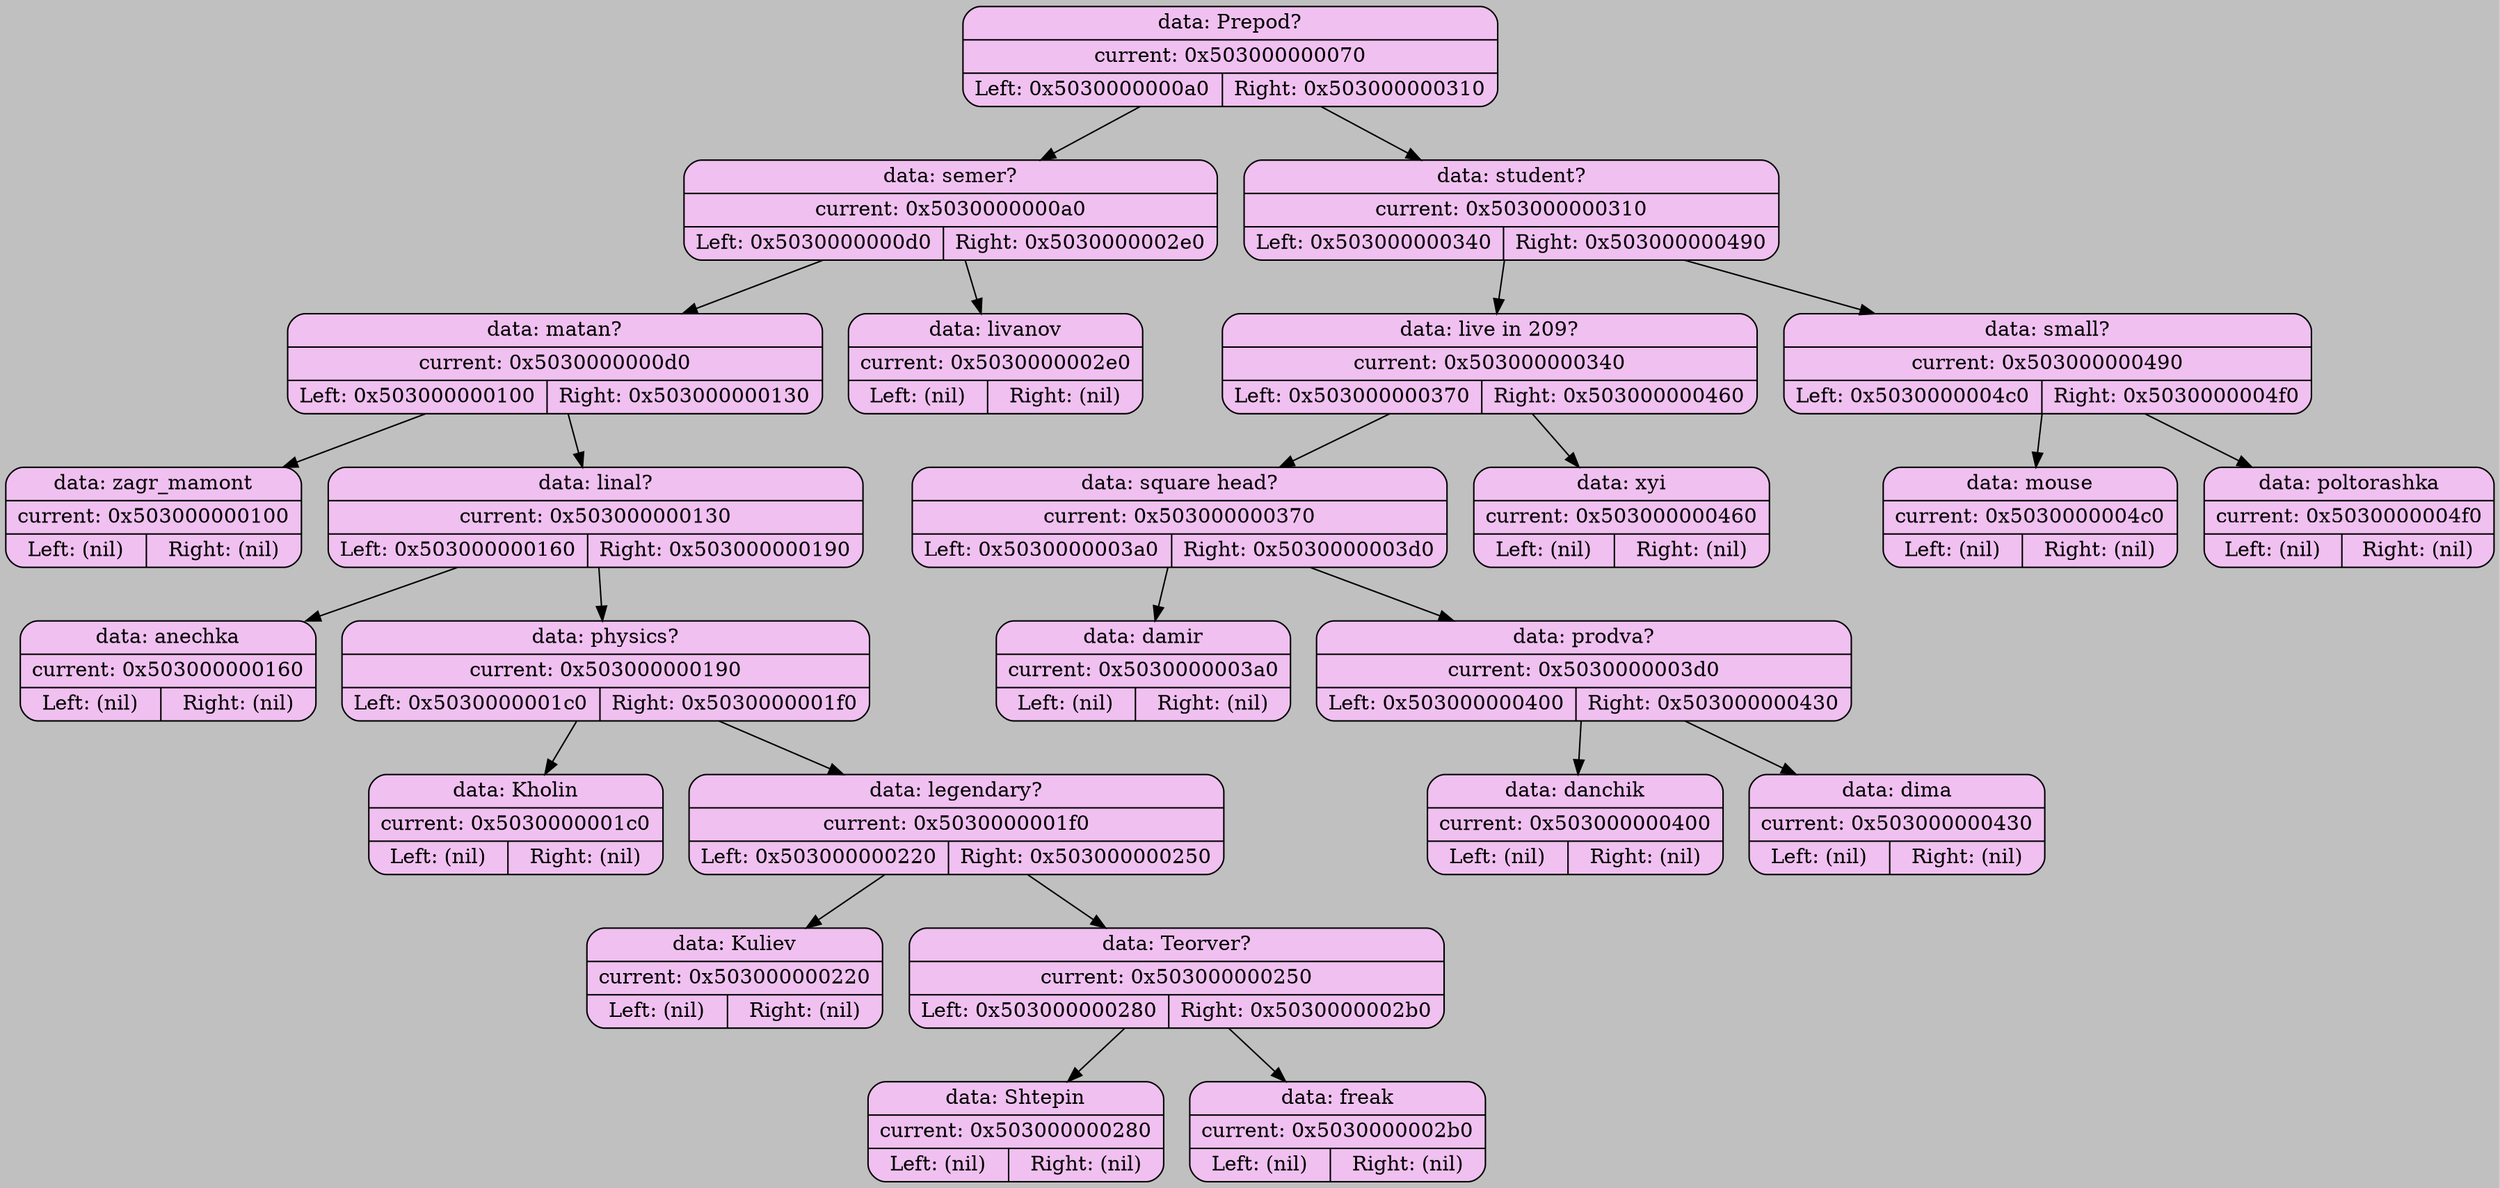digraph BinaryTree {
    bgcolor="#C0C0C0";

    node [shape=record];
    "0x503000000070" [shape=Mrecord, style=filled; fillcolor="#F0C0F0"; label="{data: Prepod? | current: 0x503000000070 | { Left: 0x5030000000a0 | Right: 0x503000000310 } }"];
    "0x503000000070" -> "0x5030000000a0";
    "0x5030000000a0" [shape=Mrecord, style=filled; fillcolor="#F0C0F0"; label="{data: semer? | current: 0x5030000000a0 | { Left: 0x5030000000d0 | Right: 0x5030000002e0 } }"];
    "0x5030000000a0" -> "0x5030000000d0";
    "0x5030000000d0" [shape=Mrecord, style=filled; fillcolor="#F0C0F0"; label="{data: matan? | current: 0x5030000000d0 | { Left: 0x503000000100 | Right: 0x503000000130 } }"];
    "0x5030000000d0" -> "0x503000000100";
    "0x503000000100" [shape=Mrecord, style=filled; fillcolor="#F0C0F0"; label="{data: zagr_mamont | current: 0x503000000100 | { Left: (nil) | Right: (nil) } }"];
    "0x5030000000d0" -> "0x503000000130";
    "0x503000000130" [shape=Mrecord, style=filled; fillcolor="#F0C0F0"; label="{data: linal? | current: 0x503000000130 | { Left: 0x503000000160 | Right: 0x503000000190 } }"];
    "0x503000000130" -> "0x503000000160";
    "0x503000000160" [shape=Mrecord, style=filled; fillcolor="#F0C0F0"; label="{data: anechka | current: 0x503000000160 | { Left: (nil) | Right: (nil) } }"];
    "0x503000000130" -> "0x503000000190";
    "0x503000000190" [shape=Mrecord, style=filled; fillcolor="#F0C0F0"; label="{data: physics? | current: 0x503000000190 | { Left: 0x5030000001c0 | Right: 0x5030000001f0 } }"];
    "0x503000000190" -> "0x5030000001c0";
    "0x5030000001c0" [shape=Mrecord, style=filled; fillcolor="#F0C0F0"; label="{data: Kholin | current: 0x5030000001c0 | { Left: (nil) | Right: (nil) } }"];
    "0x503000000190" -> "0x5030000001f0";
    "0x5030000001f0" [shape=Mrecord, style=filled; fillcolor="#F0C0F0"; label="{data: legendary? | current: 0x5030000001f0 | { Left: 0x503000000220 | Right: 0x503000000250 } }"];
    "0x5030000001f0" -> "0x503000000220";
    "0x503000000220" [shape=Mrecord, style=filled; fillcolor="#F0C0F0"; label="{data: Kuliev | current: 0x503000000220 | { Left: (nil) | Right: (nil) } }"];
    "0x5030000001f0" -> "0x503000000250";
    "0x503000000250" [shape=Mrecord, style=filled; fillcolor="#F0C0F0"; label="{data: Teorver? | current: 0x503000000250 | { Left: 0x503000000280 | Right: 0x5030000002b0 } }"];
    "0x503000000250" -> "0x503000000280";
    "0x503000000280" [shape=Mrecord, style=filled; fillcolor="#F0C0F0"; label="{data: Shtepin | current: 0x503000000280 | { Left: (nil) | Right: (nil) } }"];
    "0x503000000250" -> "0x5030000002b0";
    "0x5030000002b0" [shape=Mrecord, style=filled; fillcolor="#F0C0F0"; label="{data: freak | current: 0x5030000002b0 | { Left: (nil) | Right: (nil) } }"];
    "0x5030000000a0" -> "0x5030000002e0";
    "0x5030000002e0" [shape=Mrecord, style=filled; fillcolor="#F0C0F0"; label="{data: livanov | current: 0x5030000002e0 | { Left: (nil) | Right: (nil) } }"];
    "0x503000000070" -> "0x503000000310";
    "0x503000000310" [shape=Mrecord, style=filled; fillcolor="#F0C0F0"; label="{data: student? | current: 0x503000000310 | { Left: 0x503000000340 | Right: 0x503000000490 } }"];
    "0x503000000310" -> "0x503000000340";
    "0x503000000340" [shape=Mrecord, style=filled; fillcolor="#F0C0F0"; label="{data: live in 209? | current: 0x503000000340 | { Left: 0x503000000370 | Right: 0x503000000460 } }"];
    "0x503000000340" -> "0x503000000370";
    "0x503000000370" [shape=Mrecord, style=filled; fillcolor="#F0C0F0"; label="{data: square head? | current: 0x503000000370 | { Left: 0x5030000003a0 | Right: 0x5030000003d0 } }"];
    "0x503000000370" -> "0x5030000003a0";
    "0x5030000003a0" [shape=Mrecord, style=filled; fillcolor="#F0C0F0"; label="{data: damir | current: 0x5030000003a0 | { Left: (nil) | Right: (nil) } }"];
    "0x503000000370" -> "0x5030000003d0";
    "0x5030000003d0" [shape=Mrecord, style=filled; fillcolor="#F0C0F0"; label="{data: prodva? | current: 0x5030000003d0 | { Left: 0x503000000400 | Right: 0x503000000430 } }"];
    "0x5030000003d0" -> "0x503000000400";
    "0x503000000400" [shape=Mrecord, style=filled; fillcolor="#F0C0F0"; label="{data: danchik | current: 0x503000000400 | { Left: (nil) | Right: (nil) } }"];
    "0x5030000003d0" -> "0x503000000430";
    "0x503000000430" [shape=Mrecord, style=filled; fillcolor="#F0C0F0"; label="{data: dima | current: 0x503000000430 | { Left: (nil) | Right: (nil) } }"];
    "0x503000000340" -> "0x503000000460";
    "0x503000000460" [shape=Mrecord, style=filled; fillcolor="#F0C0F0"; label="{data: xyi | current: 0x503000000460 | { Left: (nil) | Right: (nil) } }"];
    "0x503000000310" -> "0x503000000490";
    "0x503000000490" [shape=Mrecord, style=filled; fillcolor="#F0C0F0"; label="{data: small? | current: 0x503000000490 | { Left: 0x5030000004c0 | Right: 0x5030000004f0 } }"];
    "0x503000000490" -> "0x5030000004c0";
    "0x5030000004c0" [shape=Mrecord, style=filled; fillcolor="#F0C0F0"; label="{data: mouse | current: 0x5030000004c0 | { Left: (nil) | Right: (nil) } }"];
    "0x503000000490" -> "0x5030000004f0";
    "0x5030000004f0" [shape=Mrecord, style=filled; fillcolor="#F0C0F0"; label="{data: poltorashka | current: 0x5030000004f0 | { Left: (nil) | Right: (nil) } }"];
}
